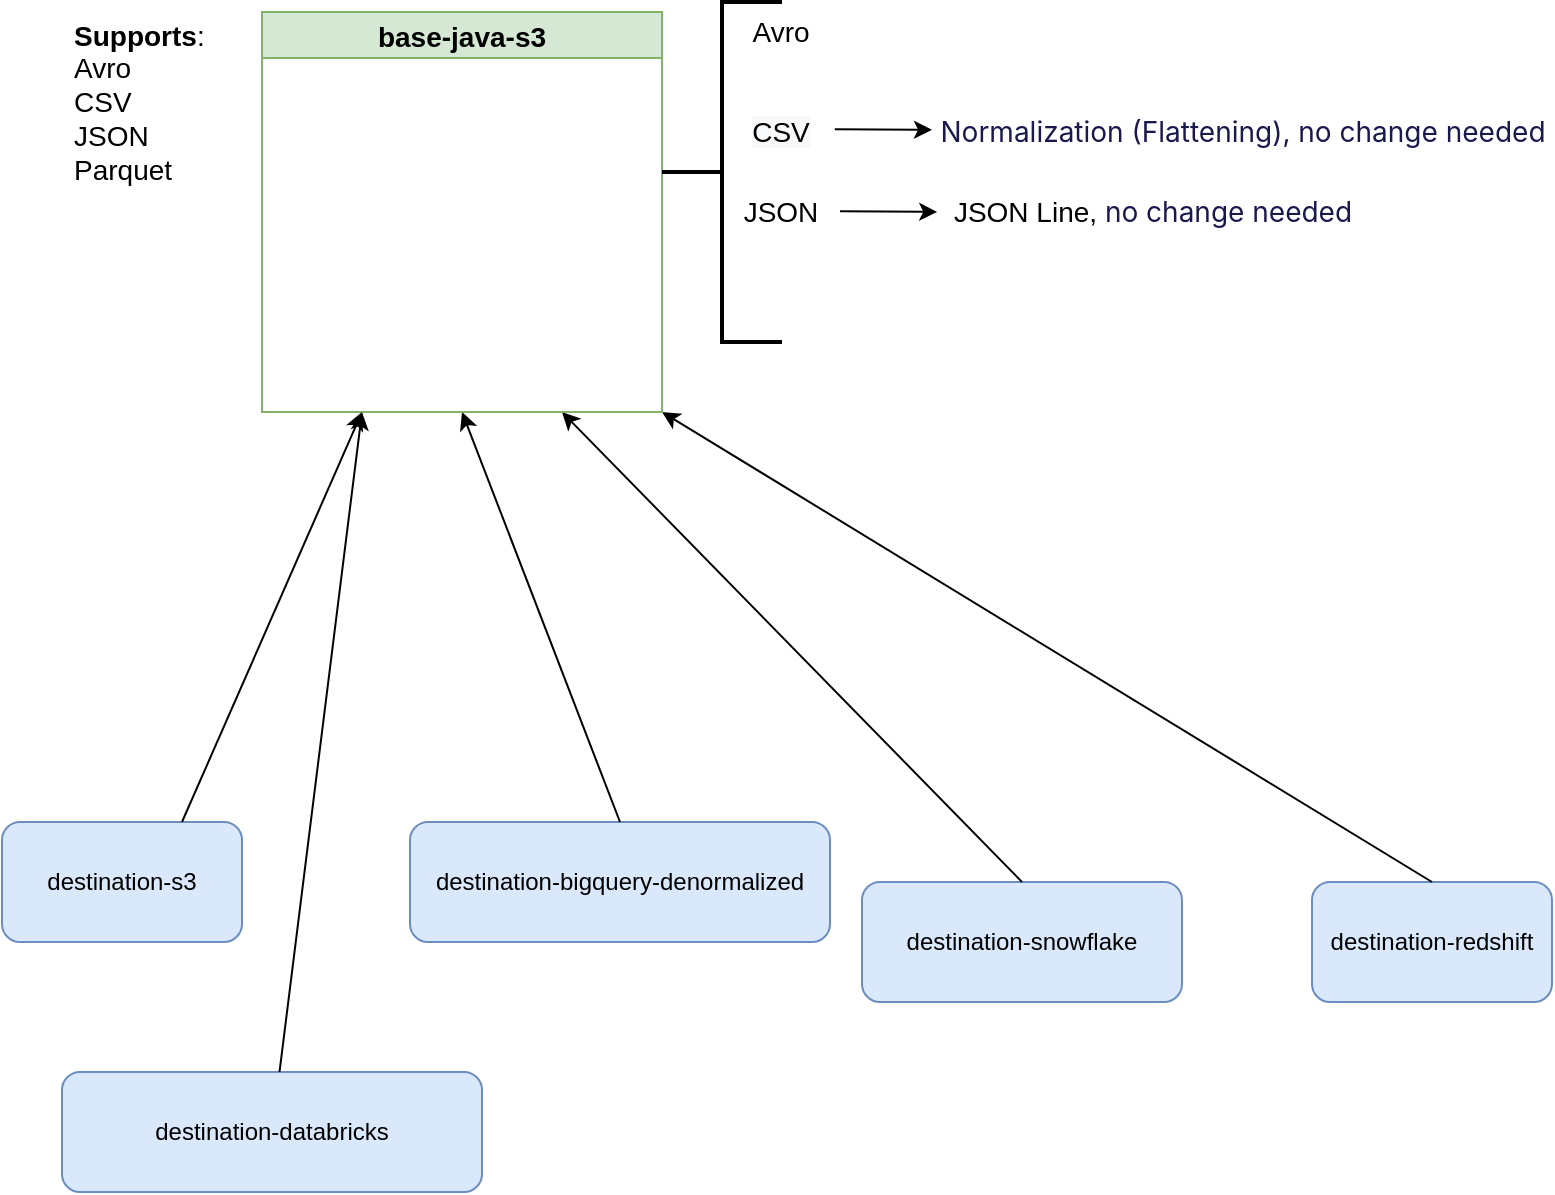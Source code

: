 <mxfile version="20.5.3" type="github">
  <diagram id="PSg_fk0WVUxaqB9urP5w" name="Page-1">
    <mxGraphModel dx="1038" dy="694" grid="1" gridSize="10" guides="1" tooltips="1" connect="1" arrows="1" fold="1" page="1" pageScale="1" pageWidth="827" pageHeight="1169" math="0" shadow="0">
      <root>
        <mxCell id="0" />
        <mxCell id="1" parent="0" />
        <mxCell id="6jI25nWOxOZ3Z-c5gGSb-2" value="destination-s3" style="rounded=1;whiteSpace=wrap;html=1;fillColor=#dae8fc;strokeColor=#6c8ebf;" parent="1" vertex="1">
          <mxGeometry y="430" width="120" height="60" as="geometry" />
        </mxCell>
        <mxCell id="6jI25nWOxOZ3Z-c5gGSb-4" value="" style="endArrow=classic;html=1;rounded=0;exitX=0.75;exitY=0;exitDx=0;exitDy=0;entryX=0.25;entryY=1;entryDx=0;entryDy=0;" parent="1" source="6jI25nWOxOZ3Z-c5gGSb-2" target="lRRCy_NMTqEAHsTcevKK-1" edge="1">
          <mxGeometry width="50" height="50" relative="1" as="geometry">
            <mxPoint x="270" y="320" as="sourcePoint" />
            <mxPoint x="320" y="270" as="targetPoint" />
          </mxGeometry>
        </mxCell>
        <mxCell id="6jI25nWOxOZ3Z-c5gGSb-5" value="destination-bigquery-denormalized" style="rounded=1;whiteSpace=wrap;html=1;fillColor=#dae8fc;strokeColor=#6c8ebf;" parent="1" vertex="1">
          <mxGeometry x="204" y="430" width="210" height="60" as="geometry" />
        </mxCell>
        <mxCell id="6jI25nWOxOZ3Z-c5gGSb-6" value="" style="endArrow=classic;html=1;rounded=0;exitX=0.5;exitY=0;exitDx=0;exitDy=0;entryX=0.5;entryY=1;entryDx=0;entryDy=0;" parent="1" source="6jI25nWOxOZ3Z-c5gGSb-5" target="lRRCy_NMTqEAHsTcevKK-1" edge="1">
          <mxGeometry width="50" height="50" relative="1" as="geometry">
            <mxPoint x="390" y="470" as="sourcePoint" />
            <mxPoint x="440" y="420" as="targetPoint" />
          </mxGeometry>
        </mxCell>
        <mxCell id="6jI25nWOxOZ3Z-c5gGSb-7" value="destination-snowflake" style="rounded=1;whiteSpace=wrap;html=1;fillColor=#dae8fc;strokeColor=#6c8ebf;" parent="1" vertex="1">
          <mxGeometry x="430" y="460" width="160" height="60" as="geometry" />
        </mxCell>
        <mxCell id="6jI25nWOxOZ3Z-c5gGSb-8" value="" style="endArrow=classic;html=1;rounded=0;entryX=0.75;entryY=1;entryDx=0;entryDy=0;exitX=0.5;exitY=0;exitDx=0;exitDy=0;" parent="1" source="6jI25nWOxOZ3Z-c5gGSb-7" target="lRRCy_NMTqEAHsTcevKK-1" edge="1">
          <mxGeometry width="50" height="50" relative="1" as="geometry">
            <mxPoint x="390" y="470" as="sourcePoint" />
            <mxPoint x="440" y="420" as="targetPoint" />
          </mxGeometry>
        </mxCell>
        <mxCell id="6jI25nWOxOZ3Z-c5gGSb-9" value="destination-redshift" style="rounded=1;whiteSpace=wrap;html=1;fillColor=#dae8fc;strokeColor=#6c8ebf;" parent="1" vertex="1">
          <mxGeometry x="655" y="460" width="120" height="60" as="geometry" />
        </mxCell>
        <mxCell id="6jI25nWOxOZ3Z-c5gGSb-10" value="" style="endArrow=classic;html=1;rounded=0;exitX=0.5;exitY=0;exitDx=0;exitDy=0;entryX=1;entryY=1;entryDx=0;entryDy=0;" parent="1" source="6jI25nWOxOZ3Z-c5gGSb-9" target="lRRCy_NMTqEAHsTcevKK-1" edge="1">
          <mxGeometry width="50" height="50" relative="1" as="geometry">
            <mxPoint x="560" y="310" as="sourcePoint" />
            <mxPoint x="440" y="270" as="targetPoint" />
          </mxGeometry>
        </mxCell>
        <mxCell id="lRRCy_NMTqEAHsTcevKK-1" value="base-java-s3" style="swimlane;fontStyle=1;fontSize=14;fillColor=#d5e8d4;strokeColor=#82b366;" vertex="1" parent="1">
          <mxGeometry x="130" y="25" width="200" height="200" as="geometry" />
        </mxCell>
        <mxCell id="lRRCy_NMTqEAHsTcevKK-3" value="&lt;b&gt;Supports&lt;/b&gt;:&lt;br&gt;Avro&lt;br&gt;CSV&lt;br&gt;JSON&lt;br&gt;Parquet" style="text;strokeColor=none;fillColor=none;align=left;verticalAlign=middle;spacingLeft=4;spacingRight=4;overflow=hidden;points=[[0,0.5],[1,0.5]];portConstraint=eastwest;rotatable=0;whiteSpace=wrap;html=1;fontSize=14;" vertex="1" parent="1">
          <mxGeometry x="30" y="20" width="80" height="100" as="geometry" />
        </mxCell>
        <mxCell id="lRRCy_NMTqEAHsTcevKK-5" value="&lt;span style=&quot;text-align: left;&quot;&gt;Avro&lt;/span&gt;" style="text;html=1;align=center;verticalAlign=middle;resizable=0;points=[];autosize=1;strokeColor=none;fillColor=none;fontSize=14;" vertex="1" parent="1">
          <mxGeometry x="364" y="20" width="50" height="30" as="geometry" />
        </mxCell>
        <mxCell id="lRRCy_NMTqEAHsTcevKK-6" value="&lt;span style=&quot;caret-color: rgb(0, 0, 0); color: rgb(0, 0, 0); font-family: Helvetica; font-size: 14px; font-style: normal; font-variant-caps: normal; font-weight: 400; letter-spacing: normal; text-align: left; text-indent: 0px; text-transform: none; word-spacing: 0px; -webkit-text-stroke-width: 0px; background-color: rgb(248, 249, 250); text-decoration: none; float: none; display: inline !important;&quot;&gt;CSV&lt;/span&gt;" style="text;html=1;align=center;verticalAlign=middle;resizable=0;points=[];autosize=1;strokeColor=none;fillColor=none;fontSize=14;" vertex="1" parent="1">
          <mxGeometry x="364" y="70" width="50" height="30" as="geometry" />
        </mxCell>
        <mxCell id="lRRCy_NMTqEAHsTcevKK-7" value="&lt;span style=&quot;text-align: start; caret-color: rgb(26, 25, 77); color: rgb(26, 25, 77); font-family: Inter, Helvetica, Arial, sans-serif; font-size: 14.0px; background-color: rgb(255, 255, 255);&quot;&gt;Normalization (Flattening), no change needed&lt;/span&gt;" style="text;html=1;align=center;verticalAlign=middle;resizable=0;points=[];autosize=1;strokeColor=none;fillColor=none;fontSize=14;" vertex="1" parent="1">
          <mxGeometry x="465" y="70" width="310" height="30" as="geometry" />
        </mxCell>
        <mxCell id="lRRCy_NMTqEAHsTcevKK-8" value="" style="endArrow=classic;html=1;rounded=0;fontSize=14;exitX=1.048;exitY=0.453;exitDx=0;exitDy=0;exitPerimeter=0;" edge="1" parent="1" source="lRRCy_NMTqEAHsTcevKK-6" target="lRRCy_NMTqEAHsTcevKK-7">
          <mxGeometry width="50" height="50" relative="1" as="geometry">
            <mxPoint x="330" y="300" as="sourcePoint" />
            <mxPoint x="380" y="250" as="targetPoint" />
          </mxGeometry>
        </mxCell>
        <mxCell id="lRRCy_NMTqEAHsTcevKK-9" value="" style="strokeWidth=2;html=1;shape=mxgraph.flowchart.annotation_2;align=left;labelPosition=right;pointerEvents=1;fontSize=14;" vertex="1" parent="1">
          <mxGeometry x="330" y="20" width="60" height="170" as="geometry" />
        </mxCell>
        <mxCell id="lRRCy_NMTqEAHsTcevKK-18" value="&lt;span style=&quot;text-align: left;&quot;&gt;JSON&lt;/span&gt;" style="text;html=1;align=center;verticalAlign=middle;resizable=0;points=[];autosize=1;strokeColor=none;fillColor=none;fontSize=14;" vertex="1" parent="1">
          <mxGeometry x="359" y="110" width="60" height="30" as="geometry" />
        </mxCell>
        <mxCell id="lRRCy_NMTqEAHsTcevKK-19" value="" style="endArrow=classic;html=1;rounded=0;fontSize=14;exitX=1.048;exitY=0.453;exitDx=0;exitDy=0;exitPerimeter=0;" edge="1" parent="1">
          <mxGeometry width="50" height="50" relative="1" as="geometry">
            <mxPoint x="419.0" y="124.6" as="sourcePoint" />
            <mxPoint x="467.6" y="124.937" as="targetPoint" />
          </mxGeometry>
        </mxCell>
        <mxCell id="lRRCy_NMTqEAHsTcevKK-20" value="JSON Line,&amp;nbsp;&lt;span style=&quot;caret-color: rgb(26, 25, 77); color: rgb(26, 25, 77); font-family: Inter, Helvetica, Arial, sans-serif; font-size: 14.0px; text-align: start; background-color: rgb(255, 255, 255);&quot;&gt;no change needed&lt;/span&gt;" style="text;html=1;align=center;verticalAlign=middle;resizable=0;points=[];autosize=1;strokeColor=none;fillColor=none;fontSize=14;" vertex="1" parent="1">
          <mxGeometry x="470" y="110" width="210" height="30" as="geometry" />
        </mxCell>
        <mxCell id="lRRCy_NMTqEAHsTcevKK-21" value="destination-databricks" style="rounded=1;whiteSpace=wrap;html=1;fillColor=#dae8fc;strokeColor=#6c8ebf;" vertex="1" parent="1">
          <mxGeometry x="30" y="555" width="210" height="60" as="geometry" />
        </mxCell>
        <mxCell id="lRRCy_NMTqEAHsTcevKK-23" value="" style="endArrow=classic;html=1;rounded=0;fontSize=14;entryX=0.25;entryY=1;entryDx=0;entryDy=0;" edge="1" parent="1" source="lRRCy_NMTqEAHsTcevKK-21" target="lRRCy_NMTqEAHsTcevKK-1">
          <mxGeometry width="50" height="50" relative="1" as="geometry">
            <mxPoint x="150" y="360" as="sourcePoint" />
            <mxPoint x="200" y="310" as="targetPoint" />
          </mxGeometry>
        </mxCell>
      </root>
    </mxGraphModel>
  </diagram>
</mxfile>
